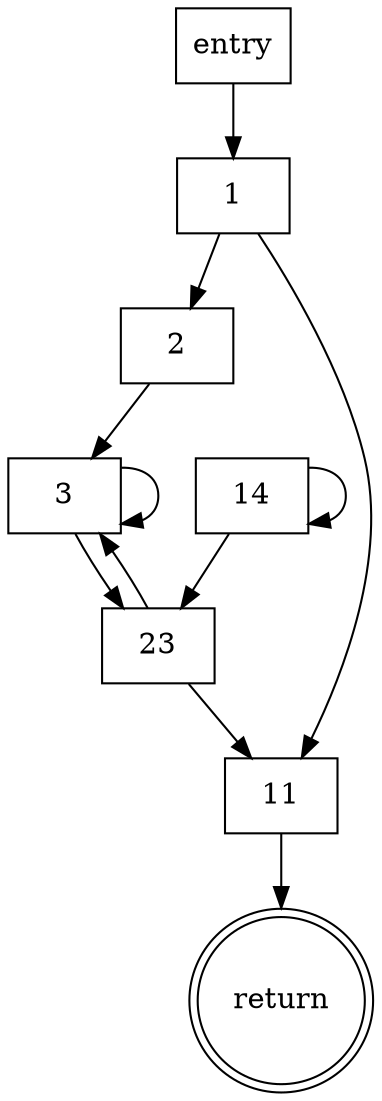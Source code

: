 digraph "CFG" {
node[shape=box];
"entry" -> "1";
"1" -> "2";
"1" -> "11";
"2" -> "3";
"3" -> "3";
"3" -> "23";
"11" -> "return";
"14" -> "14";
"14" -> "23";
"23" -> "11";
"23" -> "3";
"return" [shape=doublecircle];

}